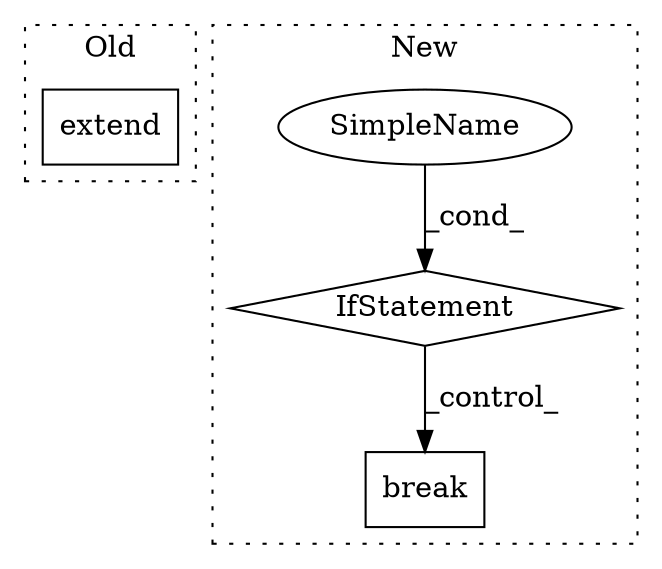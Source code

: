 digraph G {
subgraph cluster0 {
1 [label="extend" a="32" s="3428,3461" l="7,1" shape="box"];
label = "Old";
style="dotted";
}
subgraph cluster1 {
2 [label="break" a="10" s="3576" l="6" shape="box"];
3 [label="IfStatement" a="25" s="3532,3564" l="10,2" shape="diamond"];
4 [label="SimpleName" a="42" s="" l="" shape="ellipse"];
label = "New";
style="dotted";
}
3 -> 2 [label="_control_"];
4 -> 3 [label="_cond_"];
}